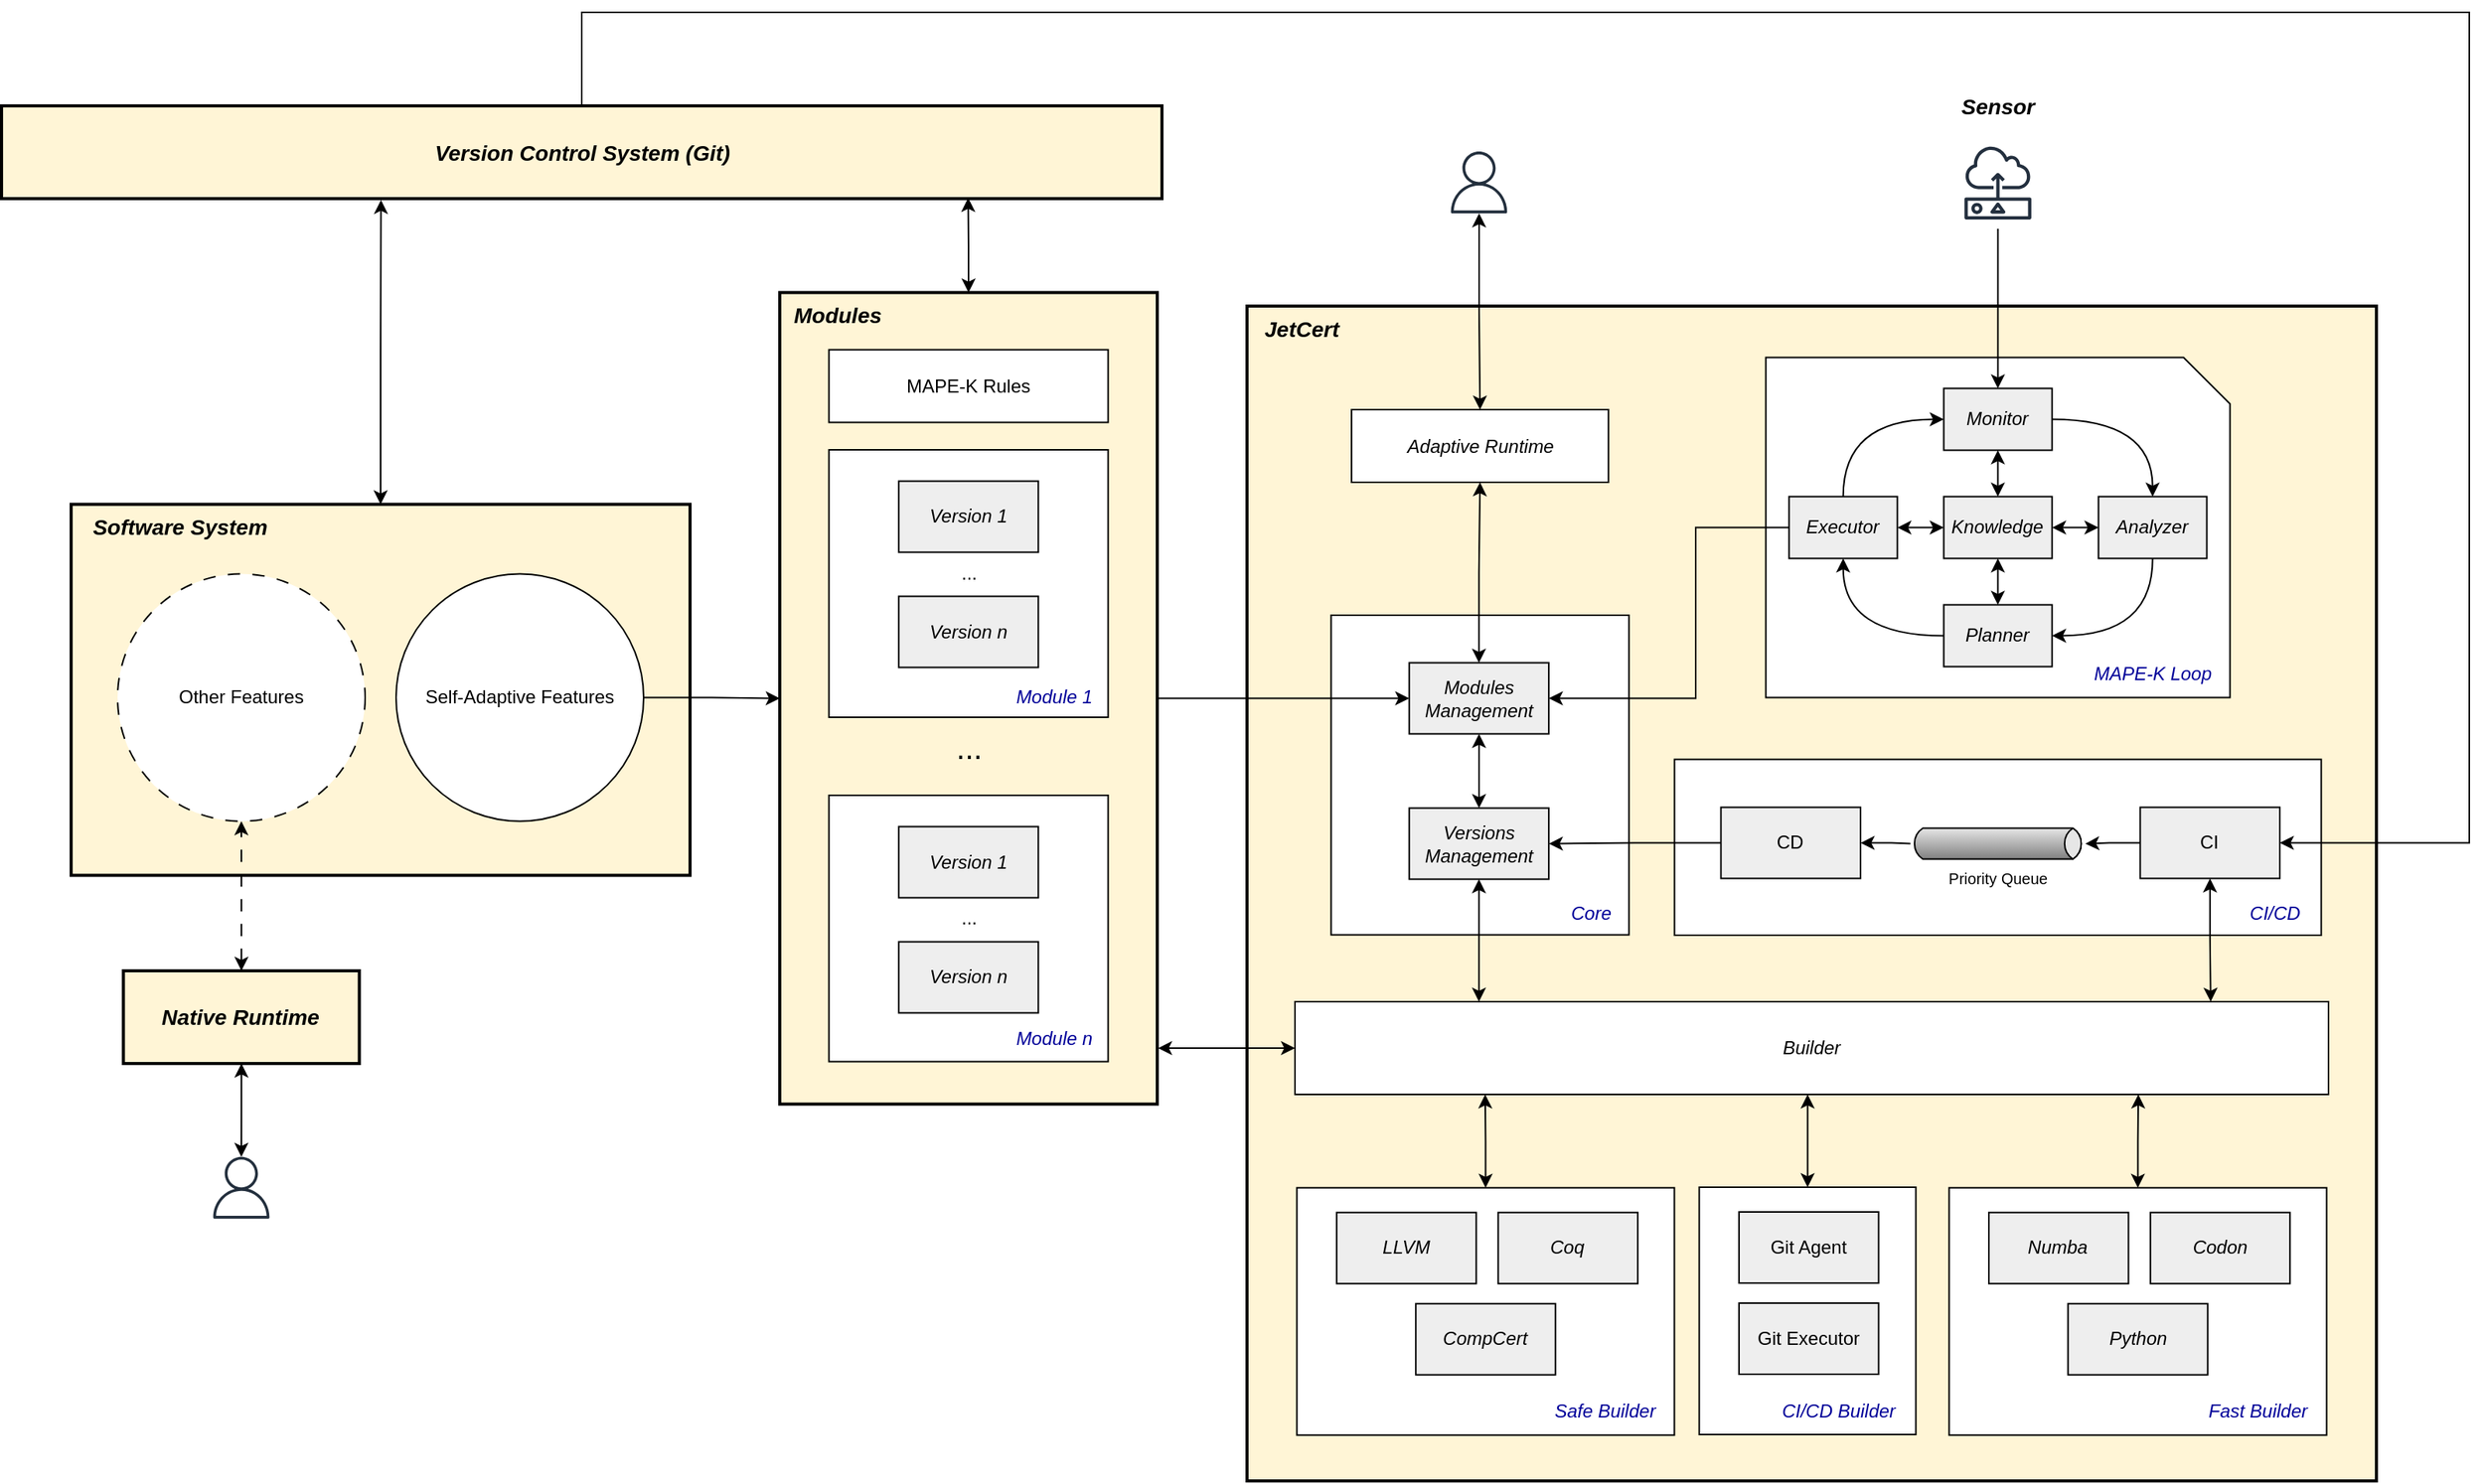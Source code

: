 <mxfile version="26.0.7">
  <diagram name="Page-1" id="ZFVRr7OpjtKKJH29cP2N">
    <mxGraphModel dx="2643" dy="2055" grid="1" gridSize="10" guides="1" tooltips="1" connect="1" arrows="1" fold="1" page="1" pageScale="1" pageWidth="850" pageHeight="1100" math="0" shadow="0">
      <root>
        <mxCell id="0" />
        <mxCell id="1" parent="0" />
        <mxCell id="7SUzxIseQcVDFoDJgZ21-4" value="" style="rounded=0;whiteSpace=wrap;html=1;strokeWidth=2;fillColor=#fff5d6;strokeColor=#000000;" parent="1" vertex="1">
          <mxGeometry x="-380" y="98.25" width="400" height="240" as="geometry" />
        </mxCell>
        <mxCell id="7SUzxIseQcVDFoDJgZ21-5" value="&lt;font style=&quot;font-size: 14px;&quot;&gt;&lt;b&gt;&lt;i&gt;Software System&lt;/i&gt;&lt;/b&gt;&lt;/font&gt;" style="text;html=1;align=center;verticalAlign=middle;resizable=0;points=[];autosize=1;strokeColor=none;fillColor=none;" parent="1" vertex="1">
          <mxGeometry x="-380" y="98.25" width="140" height="30" as="geometry" />
        </mxCell>
        <mxCell id="7SUzxIseQcVDFoDJgZ21-7" value="Other Features" style="ellipse;whiteSpace=wrap;html=1;aspect=fixed;dashed=1;dashPattern=8 8;" parent="1" vertex="1">
          <mxGeometry x="-350" y="143.25" width="160" height="160" as="geometry" />
        </mxCell>
        <mxCell id="7SUzxIseQcVDFoDJgZ21-49" value="" style="rounded=0;whiteSpace=wrap;html=1;fillColor=#FFF5D6;strokeWidth=2;" parent="1" vertex="1">
          <mxGeometry x="380" y="-30" width="730" height="760" as="geometry" />
        </mxCell>
        <mxCell id="7SUzxIseQcVDFoDJgZ21-59" value="&lt;font style=&quot;font-size: 14px;&quot;&gt;&lt;b&gt;&lt;i&gt;JetCert&lt;/i&gt;&lt;/b&gt;&lt;/font&gt;" style="text;html=1;align=center;verticalAlign=middle;resizable=0;points=[];autosize=1;strokeColor=none;fillColor=none;" parent="1" vertex="1">
          <mxGeometry x="380" y="-30" width="70" height="30" as="geometry" />
        </mxCell>
        <mxCell id="7SUzxIseQcVDFoDJgZ21-210" value="&lt;font style=&quot;font-size: 14px;&quot;&gt;&lt;b&gt;&lt;i&gt;Sensor&lt;/i&gt;&lt;/b&gt;&lt;/font&gt;" style="text;html=1;align=center;verticalAlign=middle;resizable=0;points=[];autosize=1;strokeColor=none;fillColor=none;" parent="1" vertex="1">
          <mxGeometry x="830.29" y="-174.5" width="70" height="30" as="geometry" />
        </mxCell>
        <mxCell id="7SUzxIseQcVDFoDJgZ21-226" value="" style="rounded=0;whiteSpace=wrap;html=1;" parent="1" vertex="1">
          <mxGeometry x="434.33" y="170" width="192.52" height="206.75" as="geometry" />
        </mxCell>
        <mxCell id="7SUzxIseQcVDFoDJgZ21-233" value="&lt;font size=&quot;1&quot; color=&quot;#000099&quot; style=&quot;&quot;&gt;&lt;i style=&quot;font-size: 12px;&quot;&gt;Core&lt;/i&gt;&lt;/font&gt;" style="text;html=1;align=center;verticalAlign=middle;resizable=0;points=[];autosize=1;strokeColor=none;fillColor=none;" parent="1" vertex="1">
          <mxGeometry x="577.21" y="347.5" width="50" height="30" as="geometry" />
        </mxCell>
        <mxCell id="7SUzxIseQcVDFoDJgZ21-266" value="" style="sketch=0;outlineConnect=0;fontColor=#232F3E;gradientColor=none;fillColor=#232F3D;strokeColor=none;dashed=0;verticalLabelPosition=bottom;verticalAlign=top;align=center;html=1;fontSize=12;fontStyle=0;aspect=fixed;pointerEvents=1;shape=mxgraph.aws4.user;" parent="1" vertex="1">
          <mxGeometry x="-290.0" y="520.36" width="40" height="40" as="geometry" />
        </mxCell>
        <mxCell id="cuHnVKyGFErMfmH1ZCD5-683" style="edgeStyle=orthogonalEdgeStyle;rounded=0;orthogonalLoop=1;jettySize=auto;html=1;" parent="1" source="nUs16ag-8KY5u_Jwet5G-1" target="nUs16ag-8KY5u_Jwet5G-22" edge="1">
          <mxGeometry relative="1" as="geometry" />
        </mxCell>
        <mxCell id="nUs16ag-8KY5u_Jwet5G-1" value="Self-Adaptive Features" style="ellipse;whiteSpace=wrap;html=1;aspect=fixed;" parent="1" vertex="1">
          <mxGeometry x="-170" y="143.25" width="160" height="160" as="geometry" />
        </mxCell>
        <mxCell id="cuHnVKyGFErMfmH1ZCD5-678" style="edgeStyle=orthogonalEdgeStyle;rounded=0;orthogonalLoop=1;jettySize=auto;html=1;entryX=0;entryY=0.5;entryDx=0;entryDy=0;startArrow=none;startFill=0;" parent="1" source="nUs16ag-8KY5u_Jwet5G-22" target="48fDKb3yu4CFOlkJPKU8-87" edge="1">
          <mxGeometry relative="1" as="geometry" />
        </mxCell>
        <mxCell id="nUs16ag-8KY5u_Jwet5G-22" value="" style="rounded=0;whiteSpace=wrap;html=1;fillColor=#FFF5D6;strokeWidth=2;" parent="1" vertex="1">
          <mxGeometry x="78" y="-38.75" width="244" height="525" as="geometry" />
        </mxCell>
        <mxCell id="nUs16ag-8KY5u_Jwet5G-24" value="&lt;font style=&quot;font-size: 14px;&quot;&gt;&lt;b&gt;&lt;i&gt;Modules&lt;/i&gt;&lt;/b&gt;&lt;/font&gt;" style="text;html=1;align=center;verticalAlign=middle;resizable=0;points=[];autosize=1;strokeColor=none;fillColor=none;" parent="1" vertex="1">
          <mxGeometry x="75" y="-38.75" width="80" height="30" as="geometry" />
        </mxCell>
        <mxCell id="nUs16ag-8KY5u_Jwet5G-85" value="" style="edgeStyle=orthogonalEdgeStyle;rounded=0;orthogonalLoop=1;jettySize=auto;html=1;endArrow=classic;endFill=1;startArrow=classic;startFill=1;dashed=1;dashPattern=8 8;" parent="1" source="nUs16ag-8KY5u_Jwet5G-82" target="7SUzxIseQcVDFoDJgZ21-7" edge="1">
          <mxGeometry relative="1" as="geometry" />
        </mxCell>
        <mxCell id="cuHnVKyGFErMfmH1ZCD5-583" value="" style="edgeStyle=orthogonalEdgeStyle;rounded=0;orthogonalLoop=1;jettySize=auto;html=1;startArrow=classic;startFill=1;" parent="1" source="nUs16ag-8KY5u_Jwet5G-82" target="7SUzxIseQcVDFoDJgZ21-266" edge="1">
          <mxGeometry relative="1" as="geometry" />
        </mxCell>
        <mxCell id="nUs16ag-8KY5u_Jwet5G-82" value="" style="rounded=0;whiteSpace=wrap;html=1;fillColor=#FFF5D6;strokeWidth=2;" parent="1" vertex="1">
          <mxGeometry x="-346.25" y="400" width="152.5" height="60" as="geometry" />
        </mxCell>
        <mxCell id="nUs16ag-8KY5u_Jwet5G-83" value="&lt;font style=&quot;font-size: 14px;&quot;&gt;&lt;b&gt;&lt;i&gt;Native Runtime&lt;/i&gt;&lt;/b&gt;&lt;/font&gt;" style="text;html=1;align=center;verticalAlign=middle;resizable=0;points=[];autosize=1;strokeColor=none;fillColor=none;" parent="1" vertex="1">
          <mxGeometry x="-336.25" y="415" width="130" height="30" as="geometry" />
        </mxCell>
        <mxCell id="nUs16ag-8KY5u_Jwet5G-88" value="" style="rounded=0;whiteSpace=wrap;html=1;" parent="1" vertex="1">
          <mxGeometry x="109.77" y="63.0" width="180.46" height="173" as="geometry" />
        </mxCell>
        <mxCell id="nUs16ag-8KY5u_Jwet5G-89" value="&lt;i style=&quot;&quot;&gt;&lt;font style=&quot;font-size: 12px;&quot;&gt;Version 1&lt;/font&gt;&lt;/i&gt;" style="html=1;dropTarget=0;whiteSpace=wrap;fillColor=#EEEEEE;" parent="1" vertex="1">
          <mxGeometry x="154.88" y="83.25" width="90.24" height="46" as="geometry" />
        </mxCell>
        <mxCell id="nUs16ag-8KY5u_Jwet5G-90" value="&lt;i&gt;Version n&lt;/i&gt;" style="html=1;dropTarget=0;whiteSpace=wrap;fillColor=#EEEEEE;" parent="1" vertex="1">
          <mxGeometry x="154.88" y="157.75" width="90.24" height="46" as="geometry" />
        </mxCell>
        <mxCell id="nUs16ag-8KY5u_Jwet5G-91" value="&lt;font size=&quot;1&quot; color=&quot;#000099&quot; style=&quot;&quot;&gt;&lt;i style=&quot;font-size: 12px;&quot;&gt;Module 1&lt;/i&gt;&lt;/font&gt;" style="text;html=1;align=center;verticalAlign=middle;resizable=0;points=[];autosize=1;strokeColor=none;fillColor=none;" parent="1" vertex="1">
          <mxGeometry x="220.23" y="208" width="70" height="30" as="geometry" />
        </mxCell>
        <mxCell id="nUs16ag-8KY5u_Jwet5G-103" value="..." style="text;html=1;align=center;verticalAlign=middle;resizable=0;points=[];autosize=1;strokeColor=none;fillColor=none;fontSize=20;" parent="1" vertex="1">
          <mxGeometry x="180" y="235.25" width="40" height="40" as="geometry" />
        </mxCell>
        <mxCell id="nUs16ag-8KY5u_Jwet5G-108" value="" style="shape=card;whiteSpace=wrap;html=1;direction=south;" parent="1" vertex="1">
          <mxGeometry x="715.32" y="3.25" width="300" height="220" as="geometry" />
        </mxCell>
        <mxCell id="nUs16ag-8KY5u_Jwet5G-109" value="&lt;font size=&quot;1&quot; color=&quot;#000099&quot; style=&quot;&quot;&gt;&lt;i style=&quot;font-size: 12px;&quot;&gt;MAPE-K Loop&lt;/i&gt;&lt;/font&gt;" style="text;html=1;align=center;verticalAlign=middle;resizable=0;points=[];autosize=1;strokeColor=none;fillColor=none;" parent="1" vertex="1">
          <mxGeometry x="915.32" y="193.25" width="100" height="30" as="geometry" />
        </mxCell>
        <mxCell id="48fDKb3yu4CFOlkJPKU8-24" value="MAPE-K Rules" style="rounded=0;whiteSpace=wrap;html=1;" parent="1" vertex="1">
          <mxGeometry x="109.77" y="-1.75" width="180.46" height="47" as="geometry" />
        </mxCell>
        <mxCell id="48fDKb3yu4CFOlkJPKU8-70" value="&lt;i&gt;Adaptive Runtime&lt;/i&gt;" style="rounded=0;whiteSpace=wrap;html=1;" parent="1" vertex="1">
          <mxGeometry x="447.56" y="37.0" width="166.06" height="47" as="geometry" />
        </mxCell>
        <mxCell id="cuHnVKyGFErMfmH1ZCD5-595" style="edgeStyle=orthogonalEdgeStyle;rounded=0;orthogonalLoop=1;jettySize=auto;html=1;entryX=0.5;entryY=1;entryDx=0;entryDy=0;startArrow=classic;startFill=1;" parent="1" source="48fDKb3yu4CFOlkJPKU8-87" target="48fDKb3yu4CFOlkJPKU8-70" edge="1">
          <mxGeometry relative="1" as="geometry" />
        </mxCell>
        <mxCell id="cuHnVKyGFErMfmH1ZCD5-670" value="" style="edgeStyle=orthogonalEdgeStyle;rounded=0;orthogonalLoop=1;jettySize=auto;html=1;startArrow=classic;startFill=1;" parent="1" source="48fDKb3yu4CFOlkJPKU8-87" target="nEDIb4lxfnoJY1dVXAPu-24" edge="1">
          <mxGeometry relative="1" as="geometry" />
        </mxCell>
        <mxCell id="48fDKb3yu4CFOlkJPKU8-87" value="&lt;div&gt;&lt;i&gt;Modules&lt;/i&gt;&lt;/div&gt;&lt;div&gt;&lt;i&gt;Management&lt;/i&gt;&lt;/div&gt;" style="html=1;dropTarget=0;whiteSpace=wrap;fillColor=#EEEEEE;" parent="1" vertex="1">
          <mxGeometry x="484.83" y="200.75" width="90.24" height="46" as="geometry" />
        </mxCell>
        <mxCell id="48fDKb3yu4CFOlkJPKU8-105" value="" style="rounded=0;whiteSpace=wrap;html=1;" parent="1" vertex="1">
          <mxGeometry x="412.22" y="540.36" width="244" height="160" as="geometry" />
        </mxCell>
        <mxCell id="48fDKb3yu4CFOlkJPKU8-106" value="&lt;font size=&quot;1&quot; color=&quot;#000099&quot; style=&quot;&quot;&gt;&lt;i style=&quot;font-size: 12px;&quot;&gt;Safe Builder&lt;/i&gt;&lt;/font&gt;" style="text;html=1;align=center;verticalAlign=middle;resizable=0;points=[];autosize=1;strokeColor=none;fillColor=none;" parent="1" vertex="1">
          <mxGeometry x="566.22" y="670.36" width="90" height="30" as="geometry" />
        </mxCell>
        <mxCell id="48fDKb3yu4CFOlkJPKU8-107" value="&lt;i&gt;LLVM&lt;/i&gt;" style="html=1;dropTarget=0;whiteSpace=wrap;fillColor=#EEEEEE;" parent="1" vertex="1">
          <mxGeometry x="437.92" y="556.36" width="90.24" height="46" as="geometry" />
        </mxCell>
        <mxCell id="48fDKb3yu4CFOlkJPKU8-108" value="&lt;i&gt;Coq&lt;/i&gt;" style="html=1;dropTarget=0;whiteSpace=wrap;fillColor=#EEEEEE;" parent="1" vertex="1">
          <mxGeometry x="542.32" y="556.36" width="90.24" height="46" as="geometry" />
        </mxCell>
        <mxCell id="48fDKb3yu4CFOlkJPKU8-109" value="&lt;i style=&quot;&quot;&gt;&lt;font style=&quot;font-size: 12px;&quot;&gt;CompCert&lt;/font&gt;&lt;/i&gt;" style="html=1;dropTarget=0;whiteSpace=wrap;fillColor=#EEEEEE;" parent="1" vertex="1">
          <mxGeometry x="489.1" y="615.36" width="90.24" height="46" as="geometry" />
        </mxCell>
        <mxCell id="nEDIb4lxfnoJY1dVXAPu-2" value="&lt;font&gt;...&lt;/font&gt;" style="text;html=1;align=center;verticalAlign=middle;resizable=0;points=[];autosize=1;strokeColor=none;fillColor=none;fontSize=12;" parent="1" vertex="1">
          <mxGeometry x="185" y="127.75" width="30" height="30" as="geometry" />
        </mxCell>
        <mxCell id="nEDIb4lxfnoJY1dVXAPu-5" value="" style="rounded=0;whiteSpace=wrap;html=1;" parent="1" vertex="1">
          <mxGeometry x="109.77" y="286.5" width="180.46" height="172.25" as="geometry" />
        </mxCell>
        <mxCell id="nEDIb4lxfnoJY1dVXAPu-6" value="&lt;i style=&quot;&quot;&gt;&lt;font style=&quot;font-size: 12px;&quot;&gt;Version 1&lt;/font&gt;&lt;/i&gt;" style="html=1;dropTarget=0;whiteSpace=wrap;fillColor=#EEEEEE;" parent="1" vertex="1">
          <mxGeometry x="154.88" y="306.75" width="90.24" height="46" as="geometry" />
        </mxCell>
        <mxCell id="nEDIb4lxfnoJY1dVXAPu-7" value="&lt;i&gt;Version n&lt;/i&gt;" style="html=1;dropTarget=0;whiteSpace=wrap;fillColor=#EEEEEE;" parent="1" vertex="1">
          <mxGeometry x="154.88" y="381.25" width="90.24" height="46" as="geometry" />
        </mxCell>
        <mxCell id="nEDIb4lxfnoJY1dVXAPu-8" value="&lt;font size=&quot;1&quot; color=&quot;#000099&quot; style=&quot;&quot;&gt;&lt;i style=&quot;font-size: 12px;&quot;&gt;Module n&lt;/i&gt;&lt;/font&gt;" style="text;html=1;align=center;verticalAlign=middle;resizable=0;points=[];autosize=1;strokeColor=none;fillColor=none;" parent="1" vertex="1">
          <mxGeometry x="220.23" y="429" width="70" height="30" as="geometry" />
        </mxCell>
        <mxCell id="nEDIb4lxfnoJY1dVXAPu-9" value="&lt;font&gt;...&lt;/font&gt;" style="text;html=1;align=center;verticalAlign=middle;resizable=0;points=[];autosize=1;strokeColor=none;fillColor=none;fontSize=12;" parent="1" vertex="1">
          <mxGeometry x="185" y="351.25" width="30" height="30" as="geometry" />
        </mxCell>
        <mxCell id="uYgIdLtesfDMeBB8Bdk7-46" value="" style="edgeStyle=orthogonalEdgeStyle;rounded=0;orthogonalLoop=1;jettySize=auto;html=1;" edge="1" parent="1" source="nEDIb4lxfnoJY1dVXAPu-12" target="uYgIdLtesfDMeBB8Bdk7-38">
          <mxGeometry relative="1" as="geometry" />
        </mxCell>
        <mxCell id="nEDIb4lxfnoJY1dVXAPu-12" value="" style="sketch=0;outlineConnect=0;fontColor=#232F3E;gradientColor=none;strokeColor=#232F3E;fillColor=#ffffff;dashed=0;verticalLabelPosition=bottom;verticalAlign=top;align=center;html=1;fontSize=12;fontStyle=0;aspect=fixed;shape=mxgraph.aws4.resourceIcon;resIcon=mxgraph.aws4.sensor;" parent="1" vertex="1">
          <mxGeometry x="835.32" y="-140" width="60" height="60" as="geometry" />
        </mxCell>
        <mxCell id="nEDIb4lxfnoJY1dVXAPu-17" value="" style="rounded=0;whiteSpace=wrap;html=1;" parent="1" vertex="1">
          <mxGeometry x="833.78" y="540.36" width="244" height="160" as="geometry" />
        </mxCell>
        <mxCell id="nEDIb4lxfnoJY1dVXAPu-18" value="&lt;font size=&quot;1&quot; color=&quot;#000099&quot; style=&quot;&quot;&gt;&lt;i style=&quot;font-size: 12px;&quot;&gt;Fast Builder&lt;/i&gt;&lt;/font&gt;" style="text;html=1;align=center;verticalAlign=middle;resizable=0;points=[];autosize=1;strokeColor=none;fillColor=none;" parent="1" vertex="1">
          <mxGeometry x="987.78" y="670.36" width="90" height="30" as="geometry" />
        </mxCell>
        <mxCell id="nEDIb4lxfnoJY1dVXAPu-19" value="&lt;i&gt;Numba&lt;/i&gt;" style="html=1;dropTarget=0;whiteSpace=wrap;fillColor=#EEEEEE;" parent="1" vertex="1">
          <mxGeometry x="859.48" y="556.36" width="90.24" height="46" as="geometry" />
        </mxCell>
        <mxCell id="nEDIb4lxfnoJY1dVXAPu-20" value="&lt;i&gt;Codon&lt;/i&gt;" style="html=1;dropTarget=0;whiteSpace=wrap;fillColor=#EEEEEE;" parent="1" vertex="1">
          <mxGeometry x="963.88" y="556.36" width="90.24" height="46" as="geometry" />
        </mxCell>
        <mxCell id="nEDIb4lxfnoJY1dVXAPu-21" value="&lt;i style=&quot;&quot;&gt;&lt;font style=&quot;font-size: 12px;&quot;&gt;Python&lt;/font&gt;&lt;/i&gt;" style="html=1;dropTarget=0;whiteSpace=wrap;fillColor=#EEEEEE;" parent="1" vertex="1">
          <mxGeometry x="910.66" y="615.36" width="90.24" height="46" as="geometry" />
        </mxCell>
        <mxCell id="nEDIb4lxfnoJY1dVXAPu-24" value="&lt;i&gt;Versions Management&lt;/i&gt;" style="html=1;dropTarget=0;whiteSpace=wrap;fillColor=#EEEEEE;" parent="1" vertex="1">
          <mxGeometry x="484.83" y="294.75" width="90.24" height="46" as="geometry" />
        </mxCell>
        <mxCell id="nEDIb4lxfnoJY1dVXAPu-30" value="" style="rounded=0;whiteSpace=wrap;html=1;fillColor=#FFF5D6;strokeWidth=2;" parent="1" vertex="1">
          <mxGeometry x="-425" y="-159.5" width="750" height="60" as="geometry" />
        </mxCell>
        <mxCell id="nEDIb4lxfnoJY1dVXAPu-31" value="&lt;font style=&quot;font-size: 14px;&quot;&gt;&lt;b&gt;&lt;i&gt;Version Control System (Git)&lt;/i&gt;&lt;/b&gt;&lt;/font&gt;" style="text;html=1;align=center;verticalAlign=middle;resizable=0;points=[];autosize=1;strokeColor=none;fillColor=none;" parent="1" vertex="1">
          <mxGeometry x="-155" y="-144.5" width="210" height="30" as="geometry" />
        </mxCell>
        <mxCell id="nEDIb4lxfnoJY1dVXAPu-48" value="" style="rounded=0;whiteSpace=wrap;html=1;" parent="1" vertex="1">
          <mxGeometry x="656.29" y="263.25" width="418" height="113.75" as="geometry" />
        </mxCell>
        <mxCell id="nEDIb4lxfnoJY1dVXAPu-49" value="&lt;font size=&quot;1&quot; color=&quot;#000099&quot; style=&quot;&quot;&gt;&lt;i style=&quot;font-size: 12px;&quot;&gt;CI/CD&lt;/i&gt;&lt;/font&gt;" style="text;html=1;align=center;verticalAlign=middle;resizable=0;points=[];autosize=1;strokeColor=none;fillColor=none;" parent="1" vertex="1">
          <mxGeometry x="1014.29" y="347.5" width="60" height="30" as="geometry" />
        </mxCell>
        <mxCell id="cuHnVKyGFErMfmH1ZCD5-619" value="" style="edgeStyle=orthogonalEdgeStyle;rounded=0;orthogonalLoop=1;jettySize=auto;html=1;" parent="1" source="nEDIb4lxfnoJY1dVXAPu-50" target="cuHnVKyGFErMfmH1ZCD5-159" edge="1">
          <mxGeometry relative="1" as="geometry" />
        </mxCell>
        <mxCell id="rddKqeAZhJWC41xzo29c-6" style="edgeStyle=orthogonalEdgeStyle;rounded=0;orthogonalLoop=1;jettySize=auto;html=1;entryX=0.5;entryY=0;entryDx=0;entryDy=0;exitX=1;exitY=0.5;exitDx=0;exitDy=0;startArrow=classic;startFill=1;endArrow=none;endFill=0;" parent="1" source="nEDIb4lxfnoJY1dVXAPu-50" target="nEDIb4lxfnoJY1dVXAPu-30" edge="1">
          <mxGeometry relative="1" as="geometry">
            <Array as="points">
              <mxPoint x="1170" y="317" />
              <mxPoint x="1170" y="-220" />
              <mxPoint x="-50" y="-220" />
            </Array>
          </mxGeometry>
        </mxCell>
        <mxCell id="nEDIb4lxfnoJY1dVXAPu-50" value="CI" style="html=1;dropTarget=0;whiteSpace=wrap;fillColor=#EEEEEE;" parent="1" vertex="1">
          <mxGeometry x="957.29" y="294.25" width="90.24" height="46" as="geometry" />
        </mxCell>
        <mxCell id="nEDIb4lxfnoJY1dVXAPu-53" value="&lt;i&gt;Builder&lt;/i&gt;" style="rounded=0;whiteSpace=wrap;html=1;" parent="1" vertex="1">
          <mxGeometry x="411" y="420" width="668" height="60" as="geometry" />
        </mxCell>
        <mxCell id="cuHnVKyGFErMfmH1ZCD5-159" value="&lt;font style=&quot;font-size: 10px;&quot;&gt;Priority Queue&lt;/font&gt;" style="strokeWidth=1;outlineConnect=0;dashed=0;align=center;html=1;fontSize=8;shape=mxgraph.eip.messageChannel;verticalLabelPosition=bottom;labelBackgroundColor=#ffffff;verticalAlign=top;" parent="1" vertex="1">
          <mxGeometry x="808.79" y="307.75" width="113" height="20" as="geometry" />
        </mxCell>
        <mxCell id="cuHnVKyGFErMfmH1ZCD5-525" value="" style="edgeStyle=orthogonalEdgeStyle;rounded=0;orthogonalLoop=1;jettySize=auto;html=1;" parent="1" source="cuHnVKyGFErMfmH1ZCD5-460" target="nEDIb4lxfnoJY1dVXAPu-24" edge="1">
          <mxGeometry relative="1" as="geometry" />
        </mxCell>
        <mxCell id="cuHnVKyGFErMfmH1ZCD5-620" value="" style="edgeStyle=orthogonalEdgeStyle;rounded=0;orthogonalLoop=1;jettySize=auto;html=1;endArrow=none;endFill=0;startArrow=classic;startFill=1;" parent="1" source="cuHnVKyGFErMfmH1ZCD5-460" target="cuHnVKyGFErMfmH1ZCD5-159" edge="1">
          <mxGeometry relative="1" as="geometry" />
        </mxCell>
        <mxCell id="cuHnVKyGFErMfmH1ZCD5-460" value="CD" style="html=1;dropTarget=0;whiteSpace=wrap;fillColor=#EEEEEE;" parent="1" vertex="1">
          <mxGeometry x="686.29" y="294.25" width="90.24" height="46" as="geometry" />
        </mxCell>
        <mxCell id="cuHnVKyGFErMfmH1ZCD5-608" style="edgeStyle=orthogonalEdgeStyle;rounded=0;orthogonalLoop=1;jettySize=auto;html=1;entryX=0.5;entryY=0;entryDx=0;entryDy=0;startArrow=classic;startFill=1;" parent="1" source="cuHnVKyGFErMfmH1ZCD5-584" target="48fDKb3yu4CFOlkJPKU8-70" edge="1">
          <mxGeometry relative="1" as="geometry" />
        </mxCell>
        <mxCell id="cuHnVKyGFErMfmH1ZCD5-584" value="" style="sketch=0;outlineConnect=0;fontColor=#232F3E;gradientColor=none;fillColor=#232F3D;strokeColor=none;dashed=0;verticalLabelPosition=bottom;verticalAlign=top;align=center;html=1;fontSize=12;fontStyle=0;aspect=fixed;pointerEvents=1;shape=mxgraph.aws4.user;" parent="1" vertex="1">
          <mxGeometry x="509.95" y="-130" width="40" height="40" as="geometry" />
        </mxCell>
        <mxCell id="cuHnVKyGFErMfmH1ZCD5-585" value="" style="rounded=0;whiteSpace=wrap;html=1;" parent="1" vertex="1">
          <mxGeometry x="672.28" y="540" width="140" height="160" as="geometry" />
        </mxCell>
        <mxCell id="cuHnVKyGFErMfmH1ZCD5-586" value="&lt;font color=&quot;#000099&quot;&gt;&lt;i&gt;CI/CD Builder&lt;/i&gt;&lt;/font&gt;" style="text;html=1;align=center;verticalAlign=middle;resizable=0;points=[];autosize=1;strokeColor=none;fillColor=none;" parent="1" vertex="1">
          <mxGeometry x="712.28" y="670.0" width="100" height="30" as="geometry" />
        </mxCell>
        <mxCell id="cuHnVKyGFErMfmH1ZCD5-587" value="Git Agent" style="html=1;dropTarget=0;whiteSpace=wrap;fillColor=#EEEEEE;" parent="1" vertex="1">
          <mxGeometry x="697.98" y="556.0" width="90.24" height="46" as="geometry" />
        </mxCell>
        <mxCell id="cuHnVKyGFErMfmH1ZCD5-589" value="Git Executor" style="html=1;dropTarget=0;whiteSpace=wrap;fillColor=#EEEEEE;" parent="1" vertex="1">
          <mxGeometry x="697.98" y="615.0" width="90.24" height="46" as="geometry" />
        </mxCell>
        <mxCell id="cuHnVKyGFErMfmH1ZCD5-662" style="edgeStyle=orthogonalEdgeStyle;rounded=0;orthogonalLoop=1;jettySize=auto;html=1;entryX=0.184;entryY=1;entryDx=0;entryDy=0;entryPerimeter=0;startArrow=classic;startFill=1;" parent="1" source="48fDKb3yu4CFOlkJPKU8-105" target="nEDIb4lxfnoJY1dVXAPu-53" edge="1">
          <mxGeometry relative="1" as="geometry" />
        </mxCell>
        <mxCell id="cuHnVKyGFErMfmH1ZCD5-663" style="edgeStyle=orthogonalEdgeStyle;rounded=0;orthogonalLoop=1;jettySize=auto;html=1;entryX=0.496;entryY=1;entryDx=0;entryDy=0;entryPerimeter=0;startArrow=classic;startFill=1;" parent="1" source="cuHnVKyGFErMfmH1ZCD5-585" target="nEDIb4lxfnoJY1dVXAPu-53" edge="1">
          <mxGeometry relative="1" as="geometry" />
        </mxCell>
        <mxCell id="cuHnVKyGFErMfmH1ZCD5-666" style="edgeStyle=orthogonalEdgeStyle;rounded=0;orthogonalLoop=1;jettySize=auto;html=1;entryX=0.178;entryY=0;entryDx=0;entryDy=0;entryPerimeter=0;startArrow=classic;startFill=1;" parent="1" source="nEDIb4lxfnoJY1dVXAPu-24" target="nEDIb4lxfnoJY1dVXAPu-53" edge="1">
          <mxGeometry relative="1" as="geometry" />
        </mxCell>
        <mxCell id="cuHnVKyGFErMfmH1ZCD5-667" style="edgeStyle=orthogonalEdgeStyle;rounded=0;orthogonalLoop=1;jettySize=auto;html=1;entryX=0.816;entryY=1;entryDx=0;entryDy=0;entryPerimeter=0;startArrow=classic;startFill=1;" parent="1" source="nEDIb4lxfnoJY1dVXAPu-17" target="nEDIb4lxfnoJY1dVXAPu-53" edge="1">
          <mxGeometry relative="1" as="geometry" />
        </mxCell>
        <mxCell id="cuHnVKyGFErMfmH1ZCD5-669" style="edgeStyle=orthogonalEdgeStyle;rounded=0;orthogonalLoop=1;jettySize=auto;html=1;entryX=0.886;entryY=0;entryDx=0;entryDy=0;entryPerimeter=0;startArrow=classic;startFill=1;" parent="1" source="nEDIb4lxfnoJY1dVXAPu-50" target="nEDIb4lxfnoJY1dVXAPu-53" edge="1">
          <mxGeometry relative="1" as="geometry" />
        </mxCell>
        <mxCell id="cuHnVKyGFErMfmH1ZCD5-686" style="edgeStyle=orthogonalEdgeStyle;rounded=0;orthogonalLoop=1;jettySize=auto;html=1;entryX=1.002;entryY=0.931;entryDx=0;entryDy=0;entryPerimeter=0;startArrow=classic;startFill=1;" parent="1" source="nEDIb4lxfnoJY1dVXAPu-53" target="nUs16ag-8KY5u_Jwet5G-22" edge="1">
          <mxGeometry relative="1" as="geometry" />
        </mxCell>
        <mxCell id="cuHnVKyGFErMfmH1ZCD5-695" style="edgeStyle=orthogonalEdgeStyle;rounded=0;orthogonalLoop=1;jettySize=auto;html=1;entryX=0.833;entryY=0.992;entryDx=0;entryDy=0;entryPerimeter=0;startArrow=classic;startFill=1;" parent="1" source="nUs16ag-8KY5u_Jwet5G-22" target="nEDIb4lxfnoJY1dVXAPu-30" edge="1">
          <mxGeometry relative="1" as="geometry" />
        </mxCell>
        <mxCell id="uYgIdLtesfDMeBB8Bdk7-35" value="" style="edgeStyle=orthogonalEdgeStyle;rounded=0;orthogonalLoop=1;jettySize=auto;html=1;startArrow=classic;startFill=1;" edge="1" parent="1" source="uYgIdLtesfDMeBB8Bdk7-29" target="uYgIdLtesfDMeBB8Bdk7-33">
          <mxGeometry relative="1" as="geometry" />
        </mxCell>
        <mxCell id="uYgIdLtesfDMeBB8Bdk7-37" value="" style="edgeStyle=orthogonalEdgeStyle;rounded=0;orthogonalLoop=1;jettySize=auto;html=1;startArrow=classic;startFill=1;" edge="1" parent="1" source="uYgIdLtesfDMeBB8Bdk7-29" target="uYgIdLtesfDMeBB8Bdk7-36">
          <mxGeometry relative="1" as="geometry" />
        </mxCell>
        <mxCell id="uYgIdLtesfDMeBB8Bdk7-39" value="" style="edgeStyle=orthogonalEdgeStyle;rounded=0;orthogonalLoop=1;jettySize=auto;html=1;startArrow=classic;startFill=1;" edge="1" parent="1" source="uYgIdLtesfDMeBB8Bdk7-29" target="uYgIdLtesfDMeBB8Bdk7-38">
          <mxGeometry relative="1" as="geometry" />
        </mxCell>
        <mxCell id="uYgIdLtesfDMeBB8Bdk7-41" value="" style="edgeStyle=orthogonalEdgeStyle;rounded=0;orthogonalLoop=1;jettySize=auto;html=1;startArrow=classic;startFill=1;" edge="1" parent="1" source="uYgIdLtesfDMeBB8Bdk7-29" target="uYgIdLtesfDMeBB8Bdk7-40">
          <mxGeometry relative="1" as="geometry" />
        </mxCell>
        <mxCell id="uYgIdLtesfDMeBB8Bdk7-29" value="&lt;i&gt;Knowledge&lt;/i&gt;" style="html=1;dropTarget=0;whiteSpace=wrap;fillColor=#EEEEEE;" vertex="1" parent="1">
          <mxGeometry x="830.32" y="93.25" width="70" height="40" as="geometry" />
        </mxCell>
        <mxCell id="uYgIdLtesfDMeBB8Bdk7-43" style="edgeStyle=orthogonalEdgeStyle;rounded=0;orthogonalLoop=1;jettySize=auto;html=1;entryX=1;entryY=0.5;entryDx=0;entryDy=0;exitX=0.5;exitY=1;exitDx=0;exitDy=0;curved=1;" edge="1" parent="1" source="uYgIdLtesfDMeBB8Bdk7-33" target="uYgIdLtesfDMeBB8Bdk7-40">
          <mxGeometry relative="1" as="geometry" />
        </mxCell>
        <mxCell id="uYgIdLtesfDMeBB8Bdk7-33" value="&lt;i&gt;Analyzer&lt;/i&gt;" style="html=1;dropTarget=0;whiteSpace=wrap;fillColor=#EEEEEE;" vertex="1" parent="1">
          <mxGeometry x="930.32" y="93.25" width="70" height="40" as="geometry" />
        </mxCell>
        <mxCell id="uYgIdLtesfDMeBB8Bdk7-45" style="edgeStyle=orthogonalEdgeStyle;rounded=0;orthogonalLoop=1;jettySize=auto;html=1;entryX=0;entryY=0.5;entryDx=0;entryDy=0;exitX=0.5;exitY=0;exitDx=0;exitDy=0;curved=1;" edge="1" parent="1" source="uYgIdLtesfDMeBB8Bdk7-36" target="uYgIdLtesfDMeBB8Bdk7-38">
          <mxGeometry relative="1" as="geometry" />
        </mxCell>
        <mxCell id="uYgIdLtesfDMeBB8Bdk7-48" style="edgeStyle=orthogonalEdgeStyle;rounded=0;orthogonalLoop=1;jettySize=auto;html=1;entryX=1;entryY=0.5;entryDx=0;entryDy=0;" edge="1" parent="1" source="uYgIdLtesfDMeBB8Bdk7-36" target="48fDKb3yu4CFOlkJPKU8-87">
          <mxGeometry relative="1" as="geometry">
            <Array as="points">
              <mxPoint x="670" y="113" />
              <mxPoint x="670" y="224" />
            </Array>
          </mxGeometry>
        </mxCell>
        <mxCell id="uYgIdLtesfDMeBB8Bdk7-36" value="&lt;i&gt;Executor&lt;/i&gt;" style="html=1;dropTarget=0;whiteSpace=wrap;fillColor=#EEEEEE;" vertex="1" parent="1">
          <mxGeometry x="730.32" y="93.25" width="70" height="40" as="geometry" />
        </mxCell>
        <mxCell id="uYgIdLtesfDMeBB8Bdk7-42" style="edgeStyle=orthogonalEdgeStyle;rounded=0;orthogonalLoop=1;jettySize=auto;html=1;entryX=0.5;entryY=0;entryDx=0;entryDy=0;curved=1;" edge="1" parent="1" source="uYgIdLtesfDMeBB8Bdk7-38" target="uYgIdLtesfDMeBB8Bdk7-33">
          <mxGeometry relative="1" as="geometry" />
        </mxCell>
        <mxCell id="uYgIdLtesfDMeBB8Bdk7-38" value="&lt;i&gt;Monitor&lt;/i&gt;" style="html=1;dropTarget=0;whiteSpace=wrap;fillColor=#EEEEEE;" vertex="1" parent="1">
          <mxGeometry x="830.32" y="23.25" width="70" height="40" as="geometry" />
        </mxCell>
        <mxCell id="uYgIdLtesfDMeBB8Bdk7-44" style="edgeStyle=orthogonalEdgeStyle;rounded=0;orthogonalLoop=1;jettySize=auto;html=1;entryX=0.5;entryY=1;entryDx=0;entryDy=0;curved=1;" edge="1" parent="1" source="uYgIdLtesfDMeBB8Bdk7-40" target="uYgIdLtesfDMeBB8Bdk7-36">
          <mxGeometry relative="1" as="geometry" />
        </mxCell>
        <mxCell id="uYgIdLtesfDMeBB8Bdk7-40" value="&lt;i&gt;Planner&lt;/i&gt;" style="html=1;dropTarget=0;whiteSpace=wrap;fillColor=#EEEEEE;" vertex="1" parent="1">
          <mxGeometry x="830.32" y="163.25" width="70" height="40" as="geometry" />
        </mxCell>
        <mxCell id="uYgIdLtesfDMeBB8Bdk7-49" style="edgeStyle=orthogonalEdgeStyle;rounded=0;orthogonalLoop=1;jettySize=auto;html=1;entryX=0.327;entryY=1.014;entryDx=0;entryDy=0;entryPerimeter=0;startArrow=classic;startFill=1;" edge="1" parent="1" source="7SUzxIseQcVDFoDJgZ21-4" target="nEDIb4lxfnoJY1dVXAPu-30">
          <mxGeometry relative="1" as="geometry" />
        </mxCell>
      </root>
    </mxGraphModel>
  </diagram>
</mxfile>
